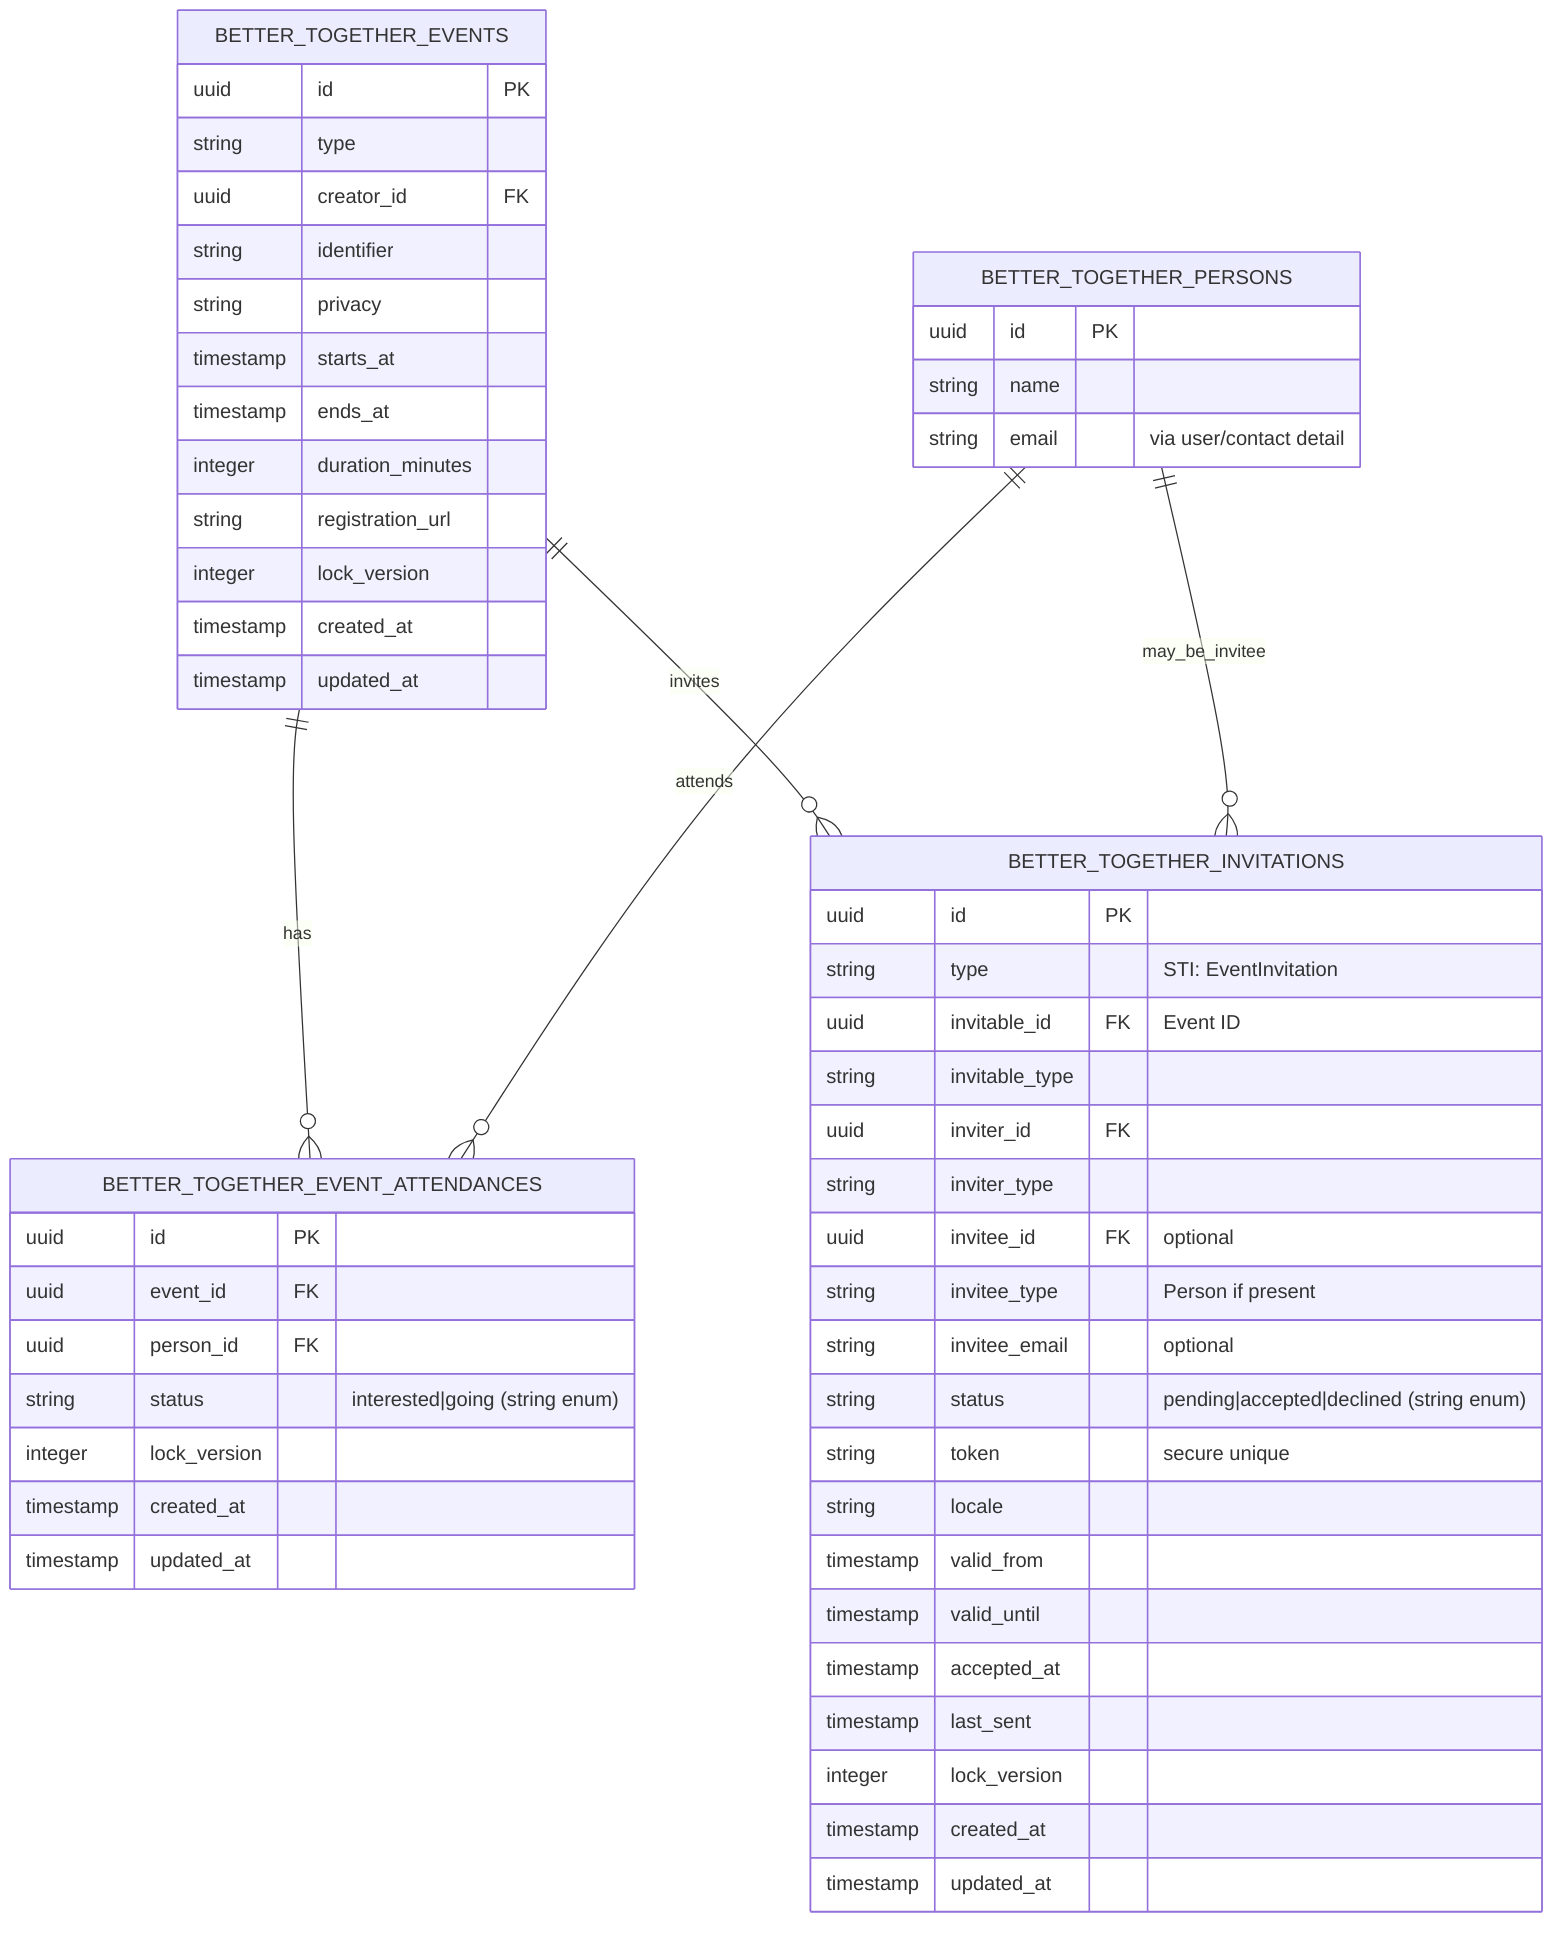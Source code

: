 erDiagram
  BETTER_TOGETHER_EVENTS ||--o{ BETTER_TOGETHER_EVENT_ATTENDANCES : has
  BETTER_TOGETHER_EVENTS ||--o{ BETTER_TOGETHER_INVITATIONS : invites
  BETTER_TOGETHER_PERSONS ||--o{ BETTER_TOGETHER_EVENT_ATTENDANCES : attends
  BETTER_TOGETHER_PERSONS ||--o{ BETTER_TOGETHER_INVITATIONS : may_be_invitee

  BETTER_TOGETHER_INVITATIONS {
    uuid id PK
    string type "STI: EventInvitation"
    uuid invitable_id FK "Event ID"
    string invitable_type
    uuid inviter_id FK
    string inviter_type
    uuid invitee_id FK "optional"
    string invitee_type "Person if present"
    string invitee_email "optional"
    string status "pending|accepted|declined (string enum)"
    string token "secure unique"
    string locale
    timestamp valid_from
    timestamp valid_until
    timestamp accepted_at
    timestamp last_sent
    integer lock_version
    timestamp created_at
    timestamp updated_at
  }

  BETTER_TOGETHER_EVENT_ATTENDANCES {
    uuid id PK
    uuid event_id FK
    uuid person_id FK
    string status "interested|going (string enum)"
    integer lock_version
    timestamp created_at
    timestamp updated_at
  }

  BETTER_TOGETHER_EVENTS {
    uuid id PK
    string type
    uuid creator_id FK
    string identifier
    string privacy
    timestamp starts_at
    timestamp ends_at
    integer duration_minutes
    string registration_url
    integer lock_version
    timestamp created_at
    timestamp updated_at
  }

  BETTER_TOGETHER_PERSONS {
    uuid id PK
    string name
    string email "via user/contact detail"
  }